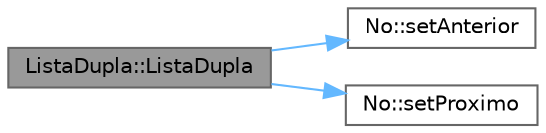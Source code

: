 digraph "ListaDupla::ListaDupla"
{
 // INTERACTIVE_SVG=YES
 // LATEX_PDF_SIZE
  bgcolor="transparent";
  edge [fontname=Helvetica,fontsize=10,labelfontname=Helvetica,labelfontsize=10];
  node [fontname=Helvetica,fontsize=10,shape=box,height=0.2,width=0.4];
  rankdir="LR";
  Node1 [id="Node000001",label="ListaDupla::ListaDupla",height=0.2,width=0.4,color="gray40", fillcolor="grey60", style="filled", fontcolor="black",tooltip="Construtor padrão da classe ListaDupla."];
  Node1 -> Node2 [id="edge3_Node000001_Node000002",color="steelblue1",style="solid",tooltip=" "];
  Node2 [id="Node000002",label="No::setAnterior",height=0.2,width=0.4,color="grey40", fillcolor="white", style="filled",URL="$d9/d55/class_no.html#a337f5ed0c85f3ac6646fd8295f2017a7",tooltip="Define o nó anterior."];
  Node1 -> Node3 [id="edge4_Node000001_Node000003",color="steelblue1",style="solid",tooltip=" "];
  Node3 [id="Node000003",label="No::setProximo",height=0.2,width=0.4,color="grey40", fillcolor="white", style="filled",URL="$d9/d55/class_no.html#a1fd6922d7a6b246aa11251effaceeb7b",tooltip="Define o próximo nó."];
}

